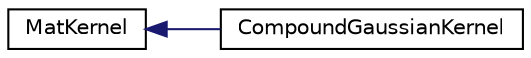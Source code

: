 digraph "Graphical Class Hierarchy"
{
  edge [fontname="Helvetica",fontsize="10",labelfontname="Helvetica",labelfontsize="10"];
  node [fontname="Helvetica",fontsize="10",shape=record];
  rankdir="LR";
  Node1 [label="MatKernel",height=0.2,width=0.4,color="black", fillcolor="white", style="filled",URL="$class_mat_kernel.html"];
  Node1 -> Node2 [dir="back",color="midnightblue",fontsize="10",style="solid",fontname="Helvetica"];
  Node2 [label="CompoundGaussianKernel",height=0.2,width=0.4,color="black", fillcolor="white", style="filled",URL="$class_compound_gaussian_kernel.html"];
}
